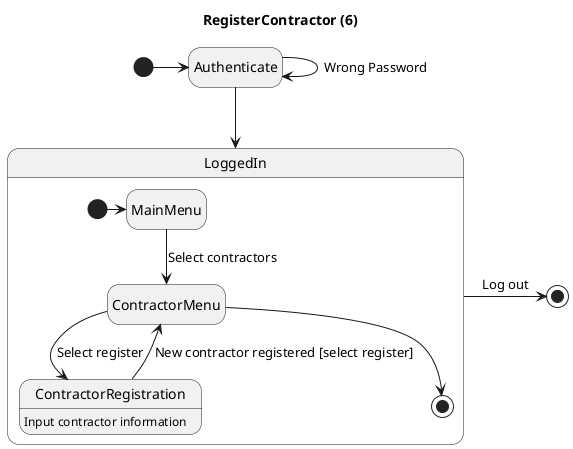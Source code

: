 @startuml

title RegisterContractor (6)
hide empty description

[*] -> Authenticate
Authenticate --> Authenticate: Wrong Password
Authenticate --> LoggedIn

state LoggedIn{
    
    [*] -> MainMenu
    MainMenu --> ContractorMenu : Select contractors
    ContractorMenu --> ContractorRegistration : Select register

    ContractorRegistration : Input contractor information

    ContractorRegistration --> ContractorMenu : New contractor registered [select register]

    ContractorMenu --> [*]

}

LoggedIn -> [*] : Log out

@enduml